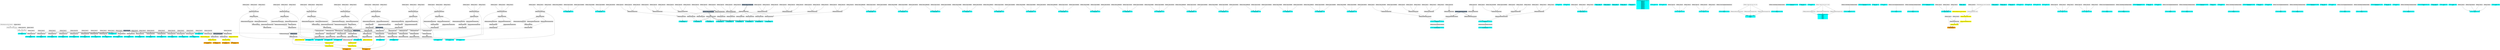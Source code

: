 digraph G {
node0 [shape="box" color="cyan" style="filled" label="VFXExpressionMax Float
Rate_a"]
node1 [shape="box" label="VFXExpressionBranch Float"]
node2 [shape="box" label="VFXExpressionCondition Boolean"]
node3 [shape="box" label="VFXBuiltInExpression Float (TotalTime)"]
node4 [shape="box" color="lightgray" style="filled" label="VFXValue`1 Float (1)"]
node5 [shape="box" color="lightgray" style="filled" label="VFXValue`1 Float (750)"]
node6 [shape="box" color="lightgray" style="filled" label="VFXValue`1 Float (0)"]
node7 [shape="box" color="lightslategray" style="filled" label="VFXValue`1 Float (0)"]
node8 [shape="box" color="cyan" style="filled" label="VFXExpressionCombine Float2
Count_a"]
node9 [shape="box" color="lightgray" style="filled" label="VFXExpressionMax Float"]
node10 [shape="box" color="lightgray" style="filled" label="VFXValue`1 Float (1)"]
node11 [shape="box" color="cyan" style="filled" label="VFXExpressionCombine Float2
Delay_a"]
node12 [shape="box" color="lightgray" style="filled" label="VFXExpressionMax Float"]
node13 [shape="box" color="lightgray" style="filled" label="VFXValue`1 Float (0)"]
node14 [shape="box" color="cyan" style="filled" label="VFXExpressionCombine Float2
Count_a"]
node15 [shape="box" color="lightgray" style="filled" label="VFXExpressionMax Float"]
node16 [shape="box" color="lightgray" style="filled" label="VFXValue`1 Float (1)"]
node17 [shape="box" color="cyan" style="filled" label="VFXExpressionCombine Float2
Delay_a"]
node18 [shape="box" color="lightgray" style="filled" label="VFXExpressionMax Float"]
node19 [shape="box" color="lightgray" style="filled" label="VFXValue`1 Float (1)"]
node20 [shape="box" color="cyan" style="filled" label="VFXExpressionCombine Float2
Count_a"]
node21 [shape="box" color="lightgray" style="filled" label="VFXExpressionMax Float"]
node22 [shape="box" color="lightgray" style="filled" label="VFXValue`1 Float (750)"]
node23 [shape="box" color="cyan" style="filled" label="VFXExpressionCombine Float2
Delay_a"]
node24 [shape="box" color="lightgray" style="filled" label="VFXExpressionMax Float"]
node25 [shape="box" color="lightgray" style="filled" label="VFXValue`1 Float (1)"]
node26 [shape="box" color="cyan" style="filled" label="VFXExpressionCombine Float2
Count_a"]
node27 [shape="box" color="lightgray" style="filled" label="VFXExpressionMax Float"]
node28 [shape="box" color="lightgray" style="filled" label="VFXValue`1 Float (1)"]
node29 [shape="box" color="cyan" style="filled" label="VFXExpressionCombine Float2
Delay_a"]
node30 [shape="box" color="lightgray" style="filled" label="VFXExpressionMax Float"]
node31 [shape="box" color="lightgray" style="filled" label="VFXValue`1 Float (1)"]
node32 [shape="box" color="cyan" style="filled" label="VFXExpressionMax Float
Rate_a"]
node33 [shape="box" color="lightgray" style="filled" label="VFXValue`1 Float (1)"]
node34 [shape="box" color="cyan" style="filled" label="VFXExpressionCombine Float2
Count_a"]
node35 [shape="box" color="lightgray" style="filled" label="VFXExpressionMax Float"]
node36 [shape="box" color="lightgray" style="filled" label="VFXValue`1 Float (1)"]
node37 [shape="box" color="cyan" style="filled" label="VFXExpressionCombine Float2
Delay_a"]
node38 [shape="box" color="lightgray" style="filled" label="VFXExpressionMax Float"]
node39 [shape="box" color="lightgray" style="filled" label="VFXValue`1 Float (0)"]
node40 [shape="box" color="cyan" style="filled" label="VFXExpressionCombine Float2
Count_b"]
node41 [shape="box" color="lightgray" style="filled" label="VFXExpressionMax Float"]
node42 [shape="box" color="lightgray" style="filled" label="VFXValue`1 Float (1)"]
node43 [shape="box" color="cyan" style="filled" label="VFXExpressionCombine Float2
Delay_b"]
node44 [shape="box" color="lightgray" style="filled" label="VFXExpressionMax Float"]
node45 [shape="box" color="lightgray" style="filled" label="VFXValue`1 Float (0.3)"]
node46 [shape="box" color="cyan" style="filled" label="VFXExpressionCombine Float2
Count_c"]
node47 [shape="box" color="lightgray" style="filled" label="VFXExpressionMax Float"]
node48 [shape="box" color="lightgray" style="filled" label="VFXValue`1 Float (1)"]
node49 [shape="box" color="cyan" style="filled" label="VFXExpressionCombine Float2
Delay_c"]
node50 [shape="box" color="lightgray" style="filled" label="VFXExpressionMax Float"]
node51 [shape="box" color="lightgray" style="filled" label="VFXValue`1 Float (0.6)"]
node52 [shape="box" color="cyan" style="filled" label="VFXExpressionCombine Float2
Count_a"]
node53 [shape="box" color="lightgray" style="filled" label="VFXExpressionMax Float"]
node54 [shape="box" color="lightgray" style="filled" label="VFXValue`1 Float (1)"]
node55 [shape="box" color="cyan" style="filled" label="VFXExpressionCombine Float2
Delay_a"]
node56 [shape="box" color="lightgray" style="filled" label="VFXExpressionMax Float"]
node57 [shape="box" color="lightgray" style="filled" label="VFXValue`1 Float (0)"]
node58 [shape="box" color="cyan" style="filled" label="VFXExpressionMax Float
Rate_a"]
node59 [shape="box" color="lightgray" style="filled" label="VFXValue`1 Float (1)"]
node60 [shape="box" color="cyan" style="filled" label="VFXExpressionCombine Float3
bounds_center"]
node61 [shape="box" color="lightgray" style="filled" label="VFXValue`1 Float (-0.00866127)"]
node62 [shape="box" color="lightgray" style="filled" label="VFXValue`1 Float (0.120615)"]
node63 [shape="box" color="lightgray" style="filled" label="VFXValue`1 Float (-0.01848602)"]
node64 [shape="box" color="cyan" style="filled" label="VFXExpressionCombine Float3
bounds_size"]
node65 [shape="box" color="lightgray" style="filled" label="VFXValue`1 Float (3.004998)"]
node66 [shape="box" color="lightgray" style="filled" label="VFXValue`1 Float (3.960069)"]
node67 [shape="box" color="lightgray" style="filled" label="VFXValue`1 Float (3.060745)"]
node68 [shape="box" color="cyan" style="filled" label="VFXExpressionMin Float3
boundsPadding"]
node69 [shape="box" color="lightgray" style="filled" label="VFXExpressionMax Float3"]
node70 [shape="box" color="lightgray" style="filled" label="VFXExpressionCombine Float3"]
node71 [shape="box" color="lightgray" style="filled" label="VFXValue`1 Float (0.5)"]
node72 [shape="box" color="lightgray" style="filled" label="VFXValue`1 Float (0.5)"]
node73 [shape="box" color="lightgray" style="filled" label="VFXValue`1 Float (0.5)"]
node74 [shape="box" color="lightgray" style="filled" label="VFXExpressionCombine Float3"]
node75 [shape="box" color="lightslategray" style="filled" label="VFXValue`1 Float (-1.701412E+38)"]
node76 [shape="box" color="lightgray" style="filled" label="VFXExpressionCombine Float3"]
node77 [shape="box" color="lightslategray" style="filled" label="VFXValue`1 Float (1.701412E+38)"]
node78 [shape="box" color="cyan" style="filled" label="VFXExpressionCombine Float3
bounds_center"]
node79 [shape="box" color="lightgray" style="filled" label="VFXValue`1 Float (-0.008661509)"]
node80 [shape="box" color="lightgray" style="filled" label="VFXValue`1 Float (1.401422)"]
node81 [shape="box" color="lightgray" style="filled" label="VFXValue`1 Float (-0.01848245)"]
node82 [shape="box" color="cyan" style="filled" label="VFXExpressionCombine Float3
bounds_size"]
node83 [shape="box" color="lightgray" style="filled" label="VFXValue`1 Float (3.004998)"]
node84 [shape="box" color="lightgray" style="filled" label="VFXValue`1 Float (3.960069)"]
node85 [shape="box" color="lightgray" style="filled" label="VFXValue`1 Float (3.060745)"]
node86 [shape="box" color="cyan" style="filled" label="VFXExpressionMin Float3
boundsPadding"]
node87 [shape="box" color="lightgray" style="filled" label="VFXExpressionMax Float3"]
node88 [shape="box" color="lightgray" style="filled" label="VFXExpressionCombine Float3"]
node89 [shape="box" color="lightgray" style="filled" label="VFXValue`1 Float (0.5)"]
node90 [shape="box" color="lightgray" style="filled" label="VFXValue`1 Float (0.5)"]
node91 [shape="box" color="lightgray" style="filled" label="VFXValue`1 Float (0.5)"]
node92 [shape="box" color="cyan" style="filled" label="VFXExpressionCombine Float3
bounds_center"]
node93 [shape="box" color="lightgray" style="filled" label="VFXValue`1 Float (-0.008661509)"]
node94 [shape="box" color="lightgray" style="filled" label="VFXValue`1 Float (1.401422)"]
node95 [shape="box" color="lightgray" style="filled" label="VFXValue`1 Float (-0.01848245)"]
node96 [shape="box" color="cyan" style="filled" label="VFXExpressionCombine Float3
bounds_size"]
node97 [shape="box" color="lightgray" style="filled" label="VFXValue`1 Float (3.004998)"]
node98 [shape="box" color="lightgray" style="filled" label="VFXValue`1 Float (3.960069)"]
node99 [shape="box" color="lightgray" style="filled" label="VFXValue`1 Float (3.060745)"]
node100 [shape="box" color="cyan" style="filled" label="VFXExpressionMin Float3
boundsPadding"]
node101 [shape="box" color="lightgray" style="filled" label="VFXExpressionMax Float3"]
node102 [shape="box" color="lightgray" style="filled" label="VFXExpressionCombine Float3"]
node103 [shape="box" color="lightgray" style="filled" label="VFXValue`1 Float (0.5)"]
node104 [shape="box" color="lightgray" style="filled" label="VFXValue`1 Float (0.5)"]
node105 [shape="box" color="lightgray" style="filled" label="VFXValue`1 Float (0.5)"]
node106 [shape="box" color="cyan" style="filled" label="VFXExpressionCombine Float3
bounds_center"]
node107 [shape="box" color="lightgray" style="filled" label="VFXValue`1 Float (-0.00866127)"]
node108 [shape="box" color="lightgray" style="filled" label="VFXValue`1 Float (0.120615)"]
node109 [shape="box" color="lightgray" style="filled" label="VFXValue`1 Float (-0.01848602)"]
node110 [shape="box" color="cyan" style="filled" label="VFXExpressionCombine Float3
bounds_size"]
node111 [shape="box" color="lightgray" style="filled" label="VFXValue`1 Float (3.004998)"]
node112 [shape="box" color="lightgray" style="filled" label="VFXValue`1 Float (3.960069)"]
node113 [shape="box" color="lightgray" style="filled" label="VFXValue`1 Float (3.060745)"]
node114 [shape="box" color="cyan" style="filled" label="VFXExpressionMin Float3
boundsPadding"]
node115 [shape="box" color="lightgray" style="filled" label="VFXExpressionMax Float3"]
node116 [shape="box" color="lightgray" style="filled" label="VFXExpressionCombine Float3"]
node117 [shape="box" color="lightgray" style="filled" label="VFXValue`1 Float (0.5)"]
node118 [shape="box" color="lightgray" style="filled" label="VFXValue`1 Float (0.5)"]
node119 [shape="box" color="lightgray" style="filled" label="VFXValue`1 Float (0.5)"]
node120 [shape="box" color="cyan" style="filled" label="VFXExpressionCombine Float3
bounds_center"]
node121 [shape="box" color="lightgray" style="filled" label="VFXValue`1 Float (-0.008661509)"]
node122 [shape="box" color="lightgray" style="filled" label="VFXValue`1 Float (1.401422)"]
node123 [shape="box" color="lightgray" style="filled" label="VFXValue`1 Float (-0.01848245)"]
node124 [shape="box" color="cyan" style="filled" label="VFXExpressionCombine Float3
bounds_size"]
node125 [shape="box" color="lightgray" style="filled" label="VFXValue`1 Float (3.004998)"]
node126 [shape="box" color="lightgray" style="filled" label="VFXValue`1 Float (3.960069)"]
node127 [shape="box" color="lightgray" style="filled" label="VFXValue`1 Float (3.060745)"]
node128 [shape="box" color="cyan" style="filled" label="VFXExpressionMin Float3
boundsPadding"]
node129 [shape="box" color="lightgray" style="filled" label="VFXExpressionMax Float3"]
node130 [shape="box" color="lightgray" style="filled" label="VFXExpressionCombine Float3"]
node131 [shape="box" color="lightgray" style="filled" label="VFXValue`1 Float (0.5)"]
node132 [shape="box" color="lightgray" style="filled" label="VFXValue`1 Float (0.5)"]
node133 [shape="box" color="lightgray" style="filled" label="VFXValue`1 Float (0.5)"]
node134 [shape="box" color="cyan" style="filled" label="VFXExpressionCombine Float3
bounds_center"]
node135 [shape="box" color="lightgray" style="filled" label="VFXValue`1 Float (-0.008661509)"]
node136 [shape="box" color="lightgray" style="filled" label="VFXValue`1 Float (1.401422)"]
node137 [shape="box" color="lightgray" style="filled" label="VFXValue`1 Float (-0.01848245)"]
node138 [shape="box" color="cyan" style="filled" label="VFXExpressionCombine Float3
bounds_size"]
node139 [shape="box" color="lightgray" style="filled" label="VFXValue`1 Float (3.004998)"]
node140 [shape="box" color="lightgray" style="filled" label="VFXValue`1 Float (3.960069)"]
node141 [shape="box" color="lightgray" style="filled" label="VFXValue`1 Float (3.060745)"]
node142 [shape="box" color="cyan" style="filled" label="VFXExpressionMin Float3
boundsPadding"]
node143 [shape="box" color="lightgray" style="filled" label="VFXExpressionMax Float3"]
node144 [shape="box" color="lightgray" style="filled" label="VFXExpressionCombine Float3"]
node145 [shape="box" color="lightgray" style="filled" label="VFXValue`1 Float (0.5)"]
node146 [shape="box" color="lightgray" style="filled" label="VFXValue`1 Float (0.5)"]
node147 [shape="box" color="lightgray" style="filled" label="VFXValue`1 Float (0.5)"]
node148 [shape="box" color="cyan" style="filled" label="VFXExpressionCombine Float3
bounds_center"]
node149 [shape="box" color="lightgray" style="filled" label="VFXValue`1 Float (-0.008661509)"]
node150 [shape="box" color="lightgray" style="filled" label="VFXValue`1 Float (1.401422)"]
node151 [shape="box" color="lightgray" style="filled" label="VFXValue`1 Float (-0.01848245)"]
node152 [shape="box" color="cyan" style="filled" label="VFXExpressionCombine Float3
bounds_size"]
node153 [shape="box" color="lightgray" style="filled" label="VFXValue`1 Float (3.004998)"]
node154 [shape="box" color="lightgray" style="filled" label="VFXValue`1 Float (3.960069)"]
node155 [shape="box" color="lightgray" style="filled" label="VFXValue`1 Float (3.060745)"]
node156 [shape="box" color="cyan" style="filled" label="VFXExpressionMin Float3
boundsPadding"]
node157 [shape="box" color="lightgray" style="filled" label="VFXExpressionMax Float3"]
node158 [shape="box" color="lightgray" style="filled" label="VFXExpressionCombine Float3"]
node159 [shape="box" color="lightgray" style="filled" label="VFXValue`1 Float (0.5)"]
node160 [shape="box" color="lightgray" style="filled" label="VFXValue`1 Float (0.5)"]
node161 [shape="box" color="lightgray" style="filled" label="VFXValue`1 Float (0.5)"]
node162 [shape="box" color="cyan" style="filled" label="VFXExpressionCombine Float3
bounds_center"]
node163 [shape="box" color="lightgray" style="filled" label="VFXValue`1 Float (-0.008661509)"]
node164 [shape="box" color="lightgray" style="filled" label="VFXValue`1 Float (1.401422)"]
node165 [shape="box" color="lightgray" style="filled" label="VFXValue`1 Float (-0.01848245)"]
node166 [shape="box" color="cyan" style="filled" label="VFXExpressionCombine Float3
bounds_size"]
node167 [shape="box" color="lightgray" style="filled" label="VFXValue`1 Float (3.004998)"]
node168 [shape="box" color="lightgray" style="filled" label="VFXValue`1 Float (3.960069)"]
node169 [shape="box" color="lightgray" style="filled" label="VFXValue`1 Float (3.060745)"]
node170 [shape="box" color="cyan" style="filled" label="VFXExpressionMin Float3
boundsPadding"]
node171 [shape="box" color="lightgray" style="filled" label="VFXExpressionMax Float3"]
node172 [shape="box" color="lightgray" style="filled" label="VFXExpressionCombine Float3"]
node173 [shape="box" color="lightgray" style="filled" label="VFXValue`1 Float (0.5)"]
node174 [shape="box" color="lightgray" style="filled" label="VFXValue`1 Float (0.5)"]
node175 [shape="box" color="lightgray" style="filled" label="VFXValue`1 Float (0.5)"]
node176 [shape="box" color="cyan" style="filled" label="VFXExpressionCombine Float3
bounds_center"]
node177 [shape="box" color="lightgray" style="filled" label="VFXValue`1 Float (-0.00866127)"]
node178 [shape="box" color="lightgray" style="filled" label="VFXValue`1 Float (0.2304897)"]
node179 [shape="box" color="lightgray" style="filled" label="VFXValue`1 Float (-0.01848602)"]
node180 [shape="box" color="cyan" style="filled" label="VFXExpressionCombine Float3
bounds_size"]
node181 [shape="box" color="lightgray" style="filled" label="VFXValue`1 Float (3.004998)"]
node182 [shape="box" color="lightgray" style="filled" label="VFXValue`1 Float (3.960069)"]
node183 [shape="box" color="lightgray" style="filled" label="VFXValue`1 Float (3.060745)"]
node184 [shape="box" color="cyan" style="filled" label="VFXExpressionMin Float3
boundsPadding"]
node185 [shape="box" color="lightgray" style="filled" label="VFXExpressionMax Float3"]
node186 [shape="box" color="lightgray" style="filled" label="VFXExpressionCombine Float3"]
node187 [shape="box" color="lightgray" style="filled" label="VFXValue`1 Float (0.5)"]
node188 [shape="box" color="lightgray" style="filled" label="VFXValue`1 Float (0.5)"]
node189 [shape="box" color="lightgray" style="filled" label="VFXValue`1 Float (0.5)"]
node190 [shape="box" color="orange" style="filled" label="VFXExpressionPow Float
rNorm_a"]
node191 [shape="box" color="yellow" style="filled" label="VFXExpressionAdd Float"]
node192 [shape="box" color="lightgray" style="filled" label="VFXExpressionPow Float"]
node193 [shape="box" color="lightgray" style="filled" label="VFXExpressionSubtract Float"]
node194 [shape="box" color="lightslategray" style="filled" label="VFXValue`1 Float (1)"]
node195 [shape="box" color="lightslategray" style="filled" label="VFXValue`1 Float (2)"]
node196 [shape="box" color="yellow" style="filled" label="VFXExpressionMul Float"]
node197 [shape="box" color="lightgray" style="filled" label="VFXExpressionSubtract Float"]
node198 [shape="box" color="yellow" style="filled" label="VFXExpressionRandom Float"]
node199 [shape="box" color="lightslategray" style="filled" label="VFXValue`1 Float (0.5)"]
node200 [shape="box" color="orange" style="filled" label="VFXExpressionSin Float
sinTheta_a"]
node201 [shape="box" color="yellow" style="filled" label="VFXExpressionMul Float"]
node202 [shape="box" color="lightgray" style="filled" label="VFXExpressionMin Float"]
node203 [shape="box" color="lightgray" style="filled" label="VFXExpressionMax Float"]
node204 [shape="box" color="lightgray" style="filled" label="VFXValue`1 Float (6.28)"]
node205 [shape="box" color="lightslategray" style="filled" label="VFXValue`1 Float (6.283185)"]
node206 [shape="box" color="yellow" style="filled" label="VFXExpressionRandom Float"]
node207 [shape="box" color="orange" style="filled" label="VFXExpressionCos Float
cosTheta_a"]
node208 [shape="box" color="cyan" style="filled" label="VFXExpressionTransformMatrix Matrix4x4
transform_a"]
node209 [shape="box" color="lightgray" style="filled" label="VFXExpressionTRSToMatrix Matrix4x4"]
node210 [shape="box" color="lightgray" style="filled" label="VFXExpressionCombine Float3"]
node211 [shape="box" color="lightgray" style="filled" label="VFXValue`1 Float (-0.02073669)"]
node212 [shape="box" color="lightgray" style="filled" label="VFXValue`1 Float (-0.02068901)"]
node213 [shape="box" color="lightgray" style="filled" label="VFXValue`1 Float (0)"]
node214 [shape="box" color="lightgray" style="filled" label="VFXExpressionCombine Float3"]
node215 [shape="box" color="lightgray" style="filled" label="VFXValue`1 Float (0)"]
node216 [shape="box" color="lightgray" style="filled" label="VFXValue`1 Float (0)"]
node217 [shape="box" color="lightgray" style="filled" label="VFXValue`1 Float (0)"]
node218 [shape="box" color="lightgray" style="filled" label="VFXExpressionCombine Float3"]
node219 [shape="box" color="lightgray" style="filled" label="VFXValue`1 Float (1)"]
node220 [shape="box" color="lightgray" style="filled" label="VFXValue`1 Float (1)"]
node221 [shape="box" color="lightgray" style="filled" label="VFXValue`1 Float (1)"]
node222 [shape="box" color="lightgray" style="filled" label="VFXExpressionTRSToMatrix Matrix4x4"]
node223 [shape="box" color="lightslategray" style="filled" label="VFXValue`1 Float3 ((0.00, 0.00, 0.00))"]
node224 [shape="box" color="lightgray" style="filled" label="VFXExpressionCombine Float3"]
node225 [shape="box" color="lightgray" style="filled" label="VFXValue`1 Float (2.35)"]
node226 [shape="box" color="cyan" style="filled" label="VFXExpressionTransposeMatrix Matrix4x4
inverseTranspose_a"]
node227 [shape="box" color="lightgray" style="filled" label="VFXExpressionInverseTRSMatrix Matrix4x4"]
node228 [shape="box" color="cyan" style="filled" label="VFXValue`1 Float (1)
A_b"]
node229 [shape="box" color="cyan" style="filled" label="VFXValue`1 Float (3)
B_b"]
node230 [shape="box" color="cyan" style="filled" label="VFXExpressionCombine Float3
Sphere_center_a"]
node231 [shape="box" color="lightgray" style="filled" label="VFXValue`1 Float (0)"]
node232 [shape="box" color="lightgray" style="filled" label="VFXValue`1 Float (0)"]
node233 [shape="box" color="lightgray" style="filled" label="VFXValue`1 Float (2)"]
node234 [shape="box" color="cyan" style="filled" label="VFXValue`1 Float (0.05)
Sphere_radius_a"]
node235 [shape="box" color="cyan" style="filled" label="VFXValue`1 Float (2.5)
attractionSpeed_a"]
node236 [shape="box" color="cyan" style="filled" label="VFXValue`1 Float (20)
attractionForce_a"]
node237 [shape="box" color="cyan" style="filled" label="VFXValue`1 Float (0.1)
stickDistance_a"]
node238 [shape="box" color="cyan" style="filled" label="VFXValue`1 Float (50)
stickForce_a"]
node239 [shape="box" color="cyan" style="filled" label="VFXBuiltInExpression Float (DeltaTime)
deltaTime_a
deltaTime_b
deltaTime_c
deltaTime_a
deltaTime_a
deltaTime_a
deltaTime_b
deltaTime_c
deltaTime_a
deltaTime_a
deltaTime_a
deltaTime_a
deltaTime_a"]
node240 [shape="box" color="cyan" style="filled" label="VFXValue`1 Float (0.01)
A_c"]
node241 [shape="box" color="cyan" style="filled" label="VFXValue`1 Float (0.03)
B_c"]
node242 [shape="box" color="cyan" style="filled" label="VFXExpressionCombine Float3
A_d"]
node243 [shape="box" color="lightgray" style="filled" label="VFXValue`1 Float (0.5)"]
node244 [shape="box" color="lightgray" style="filled" label="VFXValue`1 Float (5)"]
node245 [shape="box" color="lightgray" style="filled" label="VFXValue`1 Float (1)"]
node246 [shape="box" color="cyan" style="filled" label="VFXExpressionCombine Float3
B_d"]
node247 [shape="box" color="lightgray" style="filled" label="VFXValue`1 Float (1.5)"]
node248 [shape="box" color="lightgray" style="filled" label="VFXValue`1 Float (20)"]
node249 [shape="box" color="lightgray" style="filled" label="VFXValue`1 Float (1)"]
node250 [shape="box" color="cyan" style="filled" label="VFXExpressionBakeCurve Float4
Size_e"]
node251 [shape="box" color="lightgray" style="filled" label="VFXValue`1 Curve (UnityEngine.AnimationCurve)"]
node252 [shape="box" color="cyan" style="filled" label="VFXExpressionCombine Float3
Color_f
Color_f"]
node253 [shape="box" label="VFXExpressionExtractComponent Float"]
node254 [shape="box" label="VFXValue`1 Float4 ((0.00, 0.36, 1.00, 1.00))"]
node255 [shape="box" label="VFXExpressionExtractComponent Float"]
node256 [shape="box" label="VFXExpressionExtractComponent Float"]
node257 [shape="box" color="cyan" style="filled" label="VFXExpressionBakeGradient Float2
Color_g"]
node258 [shape="box" color="lightgray" style="filled" label="VFXValue`1 ColorGradient (UnityEngine.Gradient)"]
node259 [shape="box" color="cyan" style="filled" label="VFXTexture2DValue Texture2D (1002)
mainTexture"]
node260 [shape="box" color="cyan" style="filled" label="VFXValue`1 Float (0.9)
Lifetime_a"]
node261 [shape="box" color="cyan" style="filled" label="VFXExpressionMul Float3
AxisZ_a"]
node262 [shape="box" color="lightgray" style="filled" label="VFXExpressionCombine Float3"]
node263 [shape="box" color="lightgray" style="filled" label="VFXValue`1 Float (0)"]
node264 [shape="box" color="lightgray" style="filled" label="VFXValue`1 Float (0)"]
node265 [shape="box" color="lightgray" style="filled" label="VFXValue`1 Float (1)"]
node266 [shape="box" color="lightgray" style="filled" label="VFXExpressionCombine Float3"]
node267 [shape="box" color="lightgray" style="filled" label="VFXExpressionDivide Float"]
node268 [shape="box" color="lightgray" style="filled" label="VFXExpressionPow Float"]
node269 [shape="box" color="lightgray" style="filled" label="VFXExpressionAdd Float"]
node270 [shape="box" color="lightgray" style="filled" label="VFXExpressionAdd Float"]
node271 [shape="box" color="lightgray" style="filled" label="VFXExpressionExtractComponent Float"]
node272 [shape="box" color="lightgray" style="filled" label="VFXExpressionMul Float3"]
node273 [shape="box" color="lightgray" style="filled" label="VFXExpressionExtractComponent Float"]
node274 [shape="box" color="lightgray" style="filled" label="VFXExpressionExtractComponent Float"]
node275 [shape="box" color="cyan" style="filled" label="VFXExpressionMul Float3
AxisY_a"]
node276 [shape="box" color="lightgray" style="filled" label="VFXExpressionCombine Float3"]
node277 [shape="box" color="lightgray" style="filled" label="VFXValue`1 Float (0)"]
node278 [shape="box" color="lightgray" style="filled" label="VFXValue`1 Float (1)"]
node279 [shape="box" color="lightgray" style="filled" label="VFXValue`1 Float (0)"]
node280 [shape="box" color="lightgray" style="filled" label="VFXExpressionCombine Float3"]
node281 [shape="box" color="lightgray" style="filled" label="VFXExpressionDivide Float"]
node282 [shape="box" color="lightgray" style="filled" label="VFXExpressionPow Float"]
node283 [shape="box" color="lightgray" style="filled" label="VFXExpressionAdd Float"]
node284 [shape="box" color="lightgray" style="filled" label="VFXExpressionAdd Float"]
node285 [shape="box" color="lightgray" style="filled" label="VFXExpressionExtractComponent Float"]
node286 [shape="box" color="lightgray" style="filled" label="VFXExpressionMul Float3"]
node287 [shape="box" color="lightgray" style="filled" label="VFXExpressionExtractComponent Float"]
node288 [shape="box" color="lightgray" style="filled" label="VFXExpressionExtractComponent Float"]
node289 [shape="box" color="cyan" style="filled" label="VFXValue`1 Float (5.4)
Size_b"]
node290 [shape="box" color="cyan" style="filled" label="VFXExpressionCombine Float3
Color_c
Color_d
Color_c
Color_c
Color_d
Color_d
Color_c"]
node291 [shape="box" label="VFXExpressionExtractComponent Float"]
node292 [shape="box" label="VFXValue`1 Float4 ((0.00, 0.58, 0.72, 0.00))"]
node293 [shape="box" label="VFXExpressionExtractComponent Float"]
node294 [shape="box" label="VFXExpressionExtractComponent Float"]
node295 [shape="box" color="cyan" style="filled" label="VFXExpressionBakeGradient Float2
Color_d"]
node296 [shape="box" color="lightgray" style="filled" label="VFXValue`1 ColorGradient (UnityEngine.Gradient)"]
node297 [shape="box" color="cyan" style="filled" label="VFXTexture2DValue Texture2D (40248)
mainTexture"]
node298 [shape="box" color="cyan" style="filled" label="VFXValue`1 Float (0.3)
Lifetime_a"]
node299 [shape="box" color="cyan" style="filled" label="VFXValue`1 Float (15)
Size_b"]
node300 [shape="box" color="cyan" style="filled" label="VFXExpressionBakeCurve Float4
Size_c"]
node301 [shape="box" color="lightgray" style="filled" label="VFXValue`1 Curve (UnityEngine.AnimationCurve)"]
node302 [shape="box" color="cyan" style="filled" label="VFXExpressionBakeGradient Float2
Color_e"]
node303 [shape="box" color="lightgray" style="filled" label="VFXValue`1 ColorGradient (UnityEngine.Gradient)"]
node304 [shape="box" color="cyan" style="filled" label="VFXTexture2DValue Texture2D (1002)
mainTexture"]
node305 [shape="box" color="cyan" style="filled" label="VFXExpressionCombine Float3
Sphere_center_a"]
node306 [shape="box" color="lightgray" style="filled" label="VFXValue`1 Float (0)"]
node307 [shape="box" color="lightgray" style="filled" label="VFXValue`1 Float (0)"]
node308 [shape="box" color="lightgray" style="filled" label="VFXValue`1 Float (2)"]
node309 [shape="box" color="cyan" style="filled" label="VFXValue`1 Float (7)
Sphere_radius_a"]
node310 [shape="box" color="orange" style="filled" label="VFXExpressionAdd Float
attractionSpeed_a"]
node311 [shape="box" color="lightgray" style="filled" label="VFXValue`1 Float (1)"]
node312 [shape="box" color="yellow" style="filled" label="VFXExpressionMul Float"]
node313 [shape="box" color="yellow" style="filled" label="VFXExpressionFixedRandom Float"]
node314 [shape="box" color="yellow" style="filled" label="VFXExpressionBitwiseXor Uint32"]
node315 [shape="box" color="yellow" style="filled" label="VFXAttributeExpression Uint32 (particleId)"]
node316 [shape="box" label="VFXExpressionBitwiseXor Uint32"]
node317 [shape="box" color="lightgray" style="filled" label="VFXValue`1 Uint32 (0)"]
node318 [shape="box" label="VFXBuiltInExpression Uint32 (SystemSeed)"]
node319 [shape="box" color="lightgray" style="filled" label="VFXExpressionSubtract Float"]
node320 [shape="box" color="lightgray" style="filled" label="VFXValue`1 Float (5)"]
node321 [shape="box" color="cyan" style="filled" label="VFXValue`1 Float (20)
attractionForce_a"]
node322 [shape="box" color="cyan" style="filled" label="VFXValue`1 Float (0.1)
stickDistance_a"]
node323 [shape="box" color="cyan" style="filled" label="VFXValue`1 Float (50)
stickForce_a"]
node324 [shape="box" color="orange" style="filled" label="VFXExpressionPow Float
rNorm_a"]
node325 [shape="box" color="yellow" style="filled" label="VFXExpressionAdd Float"]
node326 [shape="box" color="yellow" style="filled" label="VFXExpressionMul Float"]
node327 [shape="box" color="yellow" style="filled" label="VFXExpressionRandom Float"]
node328 [shape="box" color="orange" style="filled" label="VFXExpressionSin Float
sinTheta_a"]
node329 [shape="box" color="yellow" style="filled" label="VFXExpressionMul Float"]
node330 [shape="box" color="lightgray" style="filled" label="VFXExpressionMin Float"]
node331 [shape="box" color="lightgray" style="filled" label="VFXExpressionMax Float"]
node332 [shape="box" color="lightgray" style="filled" label="VFXValue`1 Float (6.28)"]
node333 [shape="box" color="yellow" style="filled" label="VFXExpressionRandom Float"]
node334 [shape="box" color="orange" style="filled" label="VFXExpressionCos Float
cosTheta_a"]
node335 [shape="box" color="cyan" style="filled" label="VFXExpressionTransformMatrix Matrix4x4
transform_a"]
node336 [shape="box" color="lightgray" style="filled" label="VFXExpressionTRSToMatrix Matrix4x4"]
node337 [shape="box" color="lightgray" style="filled" label="VFXExpressionCombine Float3"]
node338 [shape="box" color="lightgray" style="filled" label="VFXValue`1 Float (-0.02073669)"]
node339 [shape="box" color="lightgray" style="filled" label="VFXValue`1 Float (-0.02068901)"]
node340 [shape="box" color="lightgray" style="filled" label="VFXValue`1 Float (0)"]
node341 [shape="box" color="lightgray" style="filled" label="VFXExpressionCombine Float3"]
node342 [shape="box" color="lightgray" style="filled" label="VFXValue`1 Float (0)"]
node343 [shape="box" color="lightgray" style="filled" label="VFXValue`1 Float (0)"]
node344 [shape="box" color="lightgray" style="filled" label="VFXValue`1 Float (0)"]
node345 [shape="box" color="lightgray" style="filled" label="VFXExpressionCombine Float3"]
node346 [shape="box" color="lightgray" style="filled" label="VFXValue`1 Float (1)"]
node347 [shape="box" color="lightgray" style="filled" label="VFXValue`1 Float (1)"]
node348 [shape="box" color="lightgray" style="filled" label="VFXValue`1 Float (1)"]
node349 [shape="box" color="lightgray" style="filled" label="VFXExpressionTRSToMatrix Matrix4x4"]
node350 [shape="box" color="lightgray" style="filled" label="VFXExpressionCombine Float3"]
node351 [shape="box" color="lightgray" style="filled" label="VFXValue`1 Float (2.35)"]
node352 [shape="box" color="cyan" style="filled" label="VFXExpressionTransposeMatrix Matrix4x4
inverseTranspose_a"]
node353 [shape="box" color="lightgray" style="filled" label="VFXExpressionInverseTRSMatrix Matrix4x4"]
node354 [shape="box" color="cyan" style="filled" label="VFXValue`1 Float (0.6)
A_b"]
node355 [shape="box" color="cyan" style="filled" label="VFXValue`1 Float (1.6)
B_b"]
node356 [shape="box" color="cyan" style="filled" label="VFXValue`1 Float (0.02)
A_c"]
node357 [shape="box" color="cyan" style="filled" label="VFXValue`1 Float (0.04)
B_c"]
node358 [shape="box" color="cyan" style="filled" label="VFXExpressionCombine Float3
A_d"]
node359 [shape="box" color="lightgray" style="filled" label="VFXValue`1 Float (0.5)"]
node360 [shape="box" color="lightgray" style="filled" label="VFXValue`1 Float (5)"]
node361 [shape="box" color="lightgray" style="filled" label="VFXValue`1 Float (1)"]
node362 [shape="box" color="cyan" style="filled" label="VFXExpressionCombine Float3
B_d"]
node363 [shape="box" color="lightgray" style="filled" label="VFXValue`1 Float (1.5)"]
node364 [shape="box" color="lightgray" style="filled" label="VFXValue`1 Float (20)"]
node365 [shape="box" color="lightgray" style="filled" label="VFXValue`1 Float (1)"]
node366 [shape="box" color="cyan" style="filled" label="VFXExpressionBakeCurve Float4
Size_e"]
node367 [shape="box" color="lightgray" style="filled" label="VFXValue`1 Curve (UnityEngine.AnimationCurve)"]
node368 [shape="box" color="cyan" style="filled" label="VFXExpressionBakeGradient Float2
Color_g"]
node369 [shape="box" color="lightgray" style="filled" label="VFXValue`1 ColorGradient (UnityEngine.Gradient)"]
node370 [shape="box" color="cyan" style="filled" label="VFXTexture2DValue Texture2D (1002)
mainTexture"]
node371 [shape="box" color="cyan" style="filled" label="VFXValue`1 Float (0.6)
Lifetime_a"]
node372 [shape="box" color="cyan" style="filled" label="VFXExpressionMul Float3
AxisZ_a"]
node373 [shape="box" color="lightgray" style="filled" label="VFXExpressionCombine Float3"]
node374 [shape="box" color="lightgray" style="filled" label="VFXValue`1 Float (0)"]
node375 [shape="box" color="lightgray" style="filled" label="VFXValue`1 Float (0)"]
node376 [shape="box" color="lightgray" style="filled" label="VFXValue`1 Float (1)"]
node377 [shape="box" color="lightgray" style="filled" label="VFXExpressionCombine Float3"]
node378 [shape="box" color="lightgray" style="filled" label="VFXExpressionDivide Float"]
node379 [shape="box" color="lightgray" style="filled" label="VFXExpressionPow Float"]
node380 [shape="box" color="lightgray" style="filled" label="VFXExpressionAdd Float"]
node381 [shape="box" color="lightgray" style="filled" label="VFXExpressionAdd Float"]
node382 [shape="box" color="lightgray" style="filled" label="VFXExpressionExtractComponent Float"]
node383 [shape="box" color="lightgray" style="filled" label="VFXExpressionMul Float3"]
node384 [shape="box" color="lightgray" style="filled" label="VFXExpressionExtractComponent Float"]
node385 [shape="box" color="lightgray" style="filled" label="VFXExpressionExtractComponent Float"]
node386 [shape="box" color="cyan" style="filled" label="VFXExpressionMul Float3
AxisY_a"]
node387 [shape="box" color="lightgray" style="filled" label="VFXExpressionCombine Float3"]
node388 [shape="box" color="lightgray" style="filled" label="VFXValue`1 Float (0)"]
node389 [shape="box" color="lightgray" style="filled" label="VFXValue`1 Float (1)"]
node390 [shape="box" color="lightgray" style="filled" label="VFXValue`1 Float (0)"]
node391 [shape="box" color="lightgray" style="filled" label="VFXExpressionCombine Float3"]
node392 [shape="box" color="lightgray" style="filled" label="VFXExpressionDivide Float"]
node393 [shape="box" color="lightgray" style="filled" label="VFXExpressionPow Float"]
node394 [shape="box" color="lightgray" style="filled" label="VFXExpressionAdd Float"]
node395 [shape="box" color="lightgray" style="filled" label="VFXExpressionAdd Float"]
node396 [shape="box" color="lightgray" style="filled" label="VFXExpressionExtractComponent Float"]
node397 [shape="box" color="lightgray" style="filled" label="VFXExpressionMul Float3"]
node398 [shape="box" color="lightgray" style="filled" label="VFXExpressionExtractComponent Float"]
node399 [shape="box" color="lightgray" style="filled" label="VFXExpressionExtractComponent Float"]
node400 [shape="box" color="cyan" style="filled" label="VFXValue`1 Float (15)
Size_b"]
node401 [shape="box" color="cyan" style="filled" label="VFXExpressionBakeCurve Float4
Size_d"]
node402 [shape="box" color="lightgray" style="filled" label="VFXValue`1 Curve (UnityEngine.AnimationCurve)"]
node403 [shape="box" color="cyan" style="filled" label="VFXExpressionBakeGradient Float2
Color_e"]
node404 [shape="box" color="lightgray" style="filled" label="VFXValue`1 ColorGradient (UnityEngine.Gradient)"]
node405 [shape="box" color="cyan" style="filled" label="VFXTexture2DValue Texture2D (40252)
mainTexture"]
node406 [shape="box" color="cyan" style="filled" label="VFXValue`1 Float (2)
Lifetime_a"]
node407 [shape="box" color="cyan" style="filled" label="VFXExpressionMul Float3
AxisZ_a"]
node408 [shape="box" color="lightgray" style="filled" label="VFXExpressionCombine Float3"]
node409 [shape="box" color="lightgray" style="filled" label="VFXValue`1 Float (0)"]
node410 [shape="box" color="lightgray" style="filled" label="VFXValue`1 Float (0)"]
node411 [shape="box" color="lightgray" style="filled" label="VFXValue`1 Float (1)"]
node412 [shape="box" color="lightgray" style="filled" label="VFXExpressionCombine Float3"]
node413 [shape="box" color="lightgray" style="filled" label="VFXExpressionDivide Float"]
node414 [shape="box" color="lightgray" style="filled" label="VFXExpressionPow Float"]
node415 [shape="box" color="lightgray" style="filled" label="VFXExpressionAdd Float"]
node416 [shape="box" color="lightgray" style="filled" label="VFXExpressionAdd Float"]
node417 [shape="box" color="lightgray" style="filled" label="VFXExpressionExtractComponent Float"]
node418 [shape="box" color="lightgray" style="filled" label="VFXExpressionMul Float3"]
node419 [shape="box" color="lightgray" style="filled" label="VFXExpressionExtractComponent Float"]
node420 [shape="box" color="lightgray" style="filled" label="VFXExpressionExtractComponent Float"]
node421 [shape="box" color="cyan" style="filled" label="VFXExpressionMul Float3
AxisY_a"]
node422 [shape="box" color="lightgray" style="filled" label="VFXExpressionCombine Float3"]
node423 [shape="box" color="lightgray" style="filled" label="VFXValue`1 Float (0)"]
node424 [shape="box" color="lightgray" style="filled" label="VFXValue`1 Float (1)"]
node425 [shape="box" color="lightgray" style="filled" label="VFXValue`1 Float (0)"]
node426 [shape="box" color="lightgray" style="filled" label="VFXExpressionCombine Float3"]
node427 [shape="box" color="lightgray" style="filled" label="VFXExpressionDivide Float"]
node428 [shape="box" color="lightgray" style="filled" label="VFXExpressionPow Float"]
node429 [shape="box" color="lightgray" style="filled" label="VFXExpressionAdd Float"]
node430 [shape="box" color="lightgray" style="filled" label="VFXExpressionAdd Float"]
node431 [shape="box" color="lightgray" style="filled" label="VFXExpressionExtractComponent Float"]
node432 [shape="box" color="lightgray" style="filled" label="VFXExpressionMul Float3"]
node433 [shape="box" color="lightgray" style="filled" label="VFXExpressionExtractComponent Float"]
node434 [shape="box" color="lightgray" style="filled" label="VFXExpressionExtractComponent Float"]
node435 [shape="box" color="cyan" style="filled" label="VFXValue`1 Float (5.4)
Size_b"]
node436 [shape="box" color="cyan" style="filled" label="VFXExpressionBakeGradient Float2
Color_d"]
node437 [shape="box" color="lightgray" style="filled" label="VFXValue`1 ColorGradient (UnityEngine.Gradient)"]
node438 [shape="box" color="cyan" style="filled" label="VFXTexture2DValue Texture2D (40248)
mainTexture"]
node439 [shape="box" color="cyan" style="filled" label="VFXValue`1 Float (0.4)
Lifetime_a"]
node440 [shape="box" color="cyan" style="filled" label="VFXExpressionMul Float3
AxisZ_a"]
node441 [shape="box" color="lightgray" style="filled" label="VFXExpressionCombine Float3"]
node442 [shape="box" color="lightgray" style="filled" label="VFXValue`1 Float (0)"]
node443 [shape="box" color="lightgray" style="filled" label="VFXValue`1 Float (0)"]
node444 [shape="box" color="lightgray" style="filled" label="VFXValue`1 Float (1)"]
node445 [shape="box" color="lightgray" style="filled" label="VFXExpressionCombine Float3"]
node446 [shape="box" color="lightgray" style="filled" label="VFXExpressionDivide Float"]
node447 [shape="box" color="lightgray" style="filled" label="VFXExpressionPow Float"]
node448 [shape="box" color="lightgray" style="filled" label="VFXExpressionAdd Float"]
node449 [shape="box" color="lightgray" style="filled" label="VFXExpressionAdd Float"]
node450 [shape="box" color="lightgray" style="filled" label="VFXExpressionExtractComponent Float"]
node451 [shape="box" color="lightgray" style="filled" label="VFXExpressionMul Float3"]
node452 [shape="box" color="lightgray" style="filled" label="VFXExpressionExtractComponent Float"]
node453 [shape="box" color="lightgray" style="filled" label="VFXExpressionExtractComponent Float"]
node454 [shape="box" color="cyan" style="filled" label="VFXExpressionMul Float3
AxisY_a"]
node455 [shape="box" color="lightgray" style="filled" label="VFXExpressionCombine Float3"]
node456 [shape="box" color="lightgray" style="filled" label="VFXValue`1 Float (0)"]
node457 [shape="box" color="lightgray" style="filled" label="VFXValue`1 Float (1)"]
node458 [shape="box" color="lightgray" style="filled" label="VFXValue`1 Float (0)"]
node459 [shape="box" color="lightgray" style="filled" label="VFXExpressionCombine Float3"]
node460 [shape="box" color="lightgray" style="filled" label="VFXExpressionDivide Float"]
node461 [shape="box" color="lightgray" style="filled" label="VFXExpressionPow Float"]
node462 [shape="box" color="lightgray" style="filled" label="VFXExpressionAdd Float"]
node463 [shape="box" color="lightgray" style="filled" label="VFXExpressionAdd Float"]
node464 [shape="box" color="lightgray" style="filled" label="VFXExpressionExtractComponent Float"]
node465 [shape="box" color="lightgray" style="filled" label="VFXExpressionMul Float3"]
node466 [shape="box" color="lightgray" style="filled" label="VFXExpressionExtractComponent Float"]
node467 [shape="box" color="lightgray" style="filled" label="VFXExpressionExtractComponent Float"]
node468 [shape="box" color="cyan" style="filled" label="VFXValue`1 Float (5.4)
Size_b"]
node469 [shape="box" color="cyan" style="filled" label="VFXExpressionBakeCurve Float4
Size_c"]
node470 [shape="box" color="lightgray" style="filled" label="VFXValue`1 Curve (UnityEngine.AnimationCurve)"]
node471 [shape="box" color="cyan" style="filled" label="VFXExpressionBakeGradient Float2
Color_e"]
node472 [shape="box" color="lightgray" style="filled" label="VFXValue`1 ColorGradient (UnityEngine.Gradient)"]
node473 [shape="box" color="cyan" style="filled" label="VFXTexture2DValue Texture2D (40248)
mainTexture"]
node474 [shape="box" color="cyan" style="filled" label="VFXValue`1 Float (0.9)
Lifetime_a"]
node475 [shape="box" color="cyan" style="filled" label="VFXValue`1 Float (11.5)
Size_b"]
node476 [shape="box" color="cyan" style="filled" label="VFXExpressionBakeCurve Float4
Size_c"]
node477 [shape="box" color="lightgray" style="filled" label="VFXValue`1 Curve (UnityEngine.AnimationCurve)"]
node478 [shape="box" color="cyan" style="filled" label="VFXExpressionBakeGradient Float2
Color_e"]
node479 [shape="box" color="lightgray" style="filled" label="VFXValue`1 ColorGradient (UnityEngine.Gradient)"]
node480 [shape="box" color="cyan" style="filled" label="VFXTexture2DValue Texture2D (1002)
mainTexture"]
node481 [shape="box" color="cyan" style="filled" label="VFXValue`1 Float (100)
Lifetime_a"]
node482 [shape="box" color="cyan" style="filled" label="VFXExpressionMul Float3
AxisZ_a"]
node483 [shape="box" color="lightgray" style="filled" label="VFXExpressionCombine Float3"]
node484 [shape="box" color="lightgray" style="filled" label="VFXValue`1 Float (0)"]
node485 [shape="box" color="lightgray" style="filled" label="VFXValue`1 Float (0)"]
node486 [shape="box" color="lightgray" style="filled" label="VFXValue`1 Float (1)"]
node487 [shape="box" color="lightgray" style="filled" label="VFXExpressionCombine Float3"]
node488 [shape="box" color="lightgray" style="filled" label="VFXExpressionDivide Float"]
node489 [shape="box" color="lightgray" style="filled" label="VFXExpressionPow Float"]
node490 [shape="box" color="lightgray" style="filled" label="VFXExpressionAdd Float"]
node491 [shape="box" color="lightgray" style="filled" label="VFXExpressionAdd Float"]
node492 [shape="box" color="lightgray" style="filled" label="VFXExpressionExtractComponent Float"]
node493 [shape="box" color="lightgray" style="filled" label="VFXExpressionMul Float3"]
node494 [shape="box" color="lightgray" style="filled" label="VFXExpressionExtractComponent Float"]
node495 [shape="box" color="lightgray" style="filled" label="VFXExpressionExtractComponent Float"]
node496 [shape="box" color="cyan" style="filled" label="VFXExpressionMul Float3
AxisY_a"]
node497 [shape="box" color="lightgray" style="filled" label="VFXExpressionCombine Float3"]
node498 [shape="box" color="lightgray" style="filled" label="VFXValue`1 Float (0)"]
node499 [shape="box" color="lightgray" style="filled" label="VFXValue`1 Float (1)"]
node500 [shape="box" color="lightgray" style="filled" label="VFXValue`1 Float (0)"]
node501 [shape="box" color="lightgray" style="filled" label="VFXExpressionCombine Float3"]
node502 [shape="box" color="lightgray" style="filled" label="VFXExpressionDivide Float"]
node503 [shape="box" color="lightgray" style="filled" label="VFXExpressionPow Float"]
node504 [shape="box" color="lightgray" style="filled" label="VFXExpressionAdd Float"]
node505 [shape="box" color="lightgray" style="filled" label="VFXExpressionAdd Float"]
node506 [shape="box" color="lightgray" style="filled" label="VFXExpressionExtractComponent Float"]
node507 [shape="box" color="lightgray" style="filled" label="VFXExpressionMul Float3"]
node508 [shape="box" color="lightgray" style="filled" label="VFXExpressionExtractComponent Float"]
node509 [shape="box" color="lightgray" style="filled" label="VFXExpressionExtractComponent Float"]
node510 [shape="box" color="cyan" style="filled" label="VFXValue`1 Float (10)
Size_b"]
node511 [shape="box" color="cyan" style="filled" label="VFXExpressionBakeGradient Float2
Color_d"]
node512 [shape="box" color="lightgray" style="filled" label="VFXValue`1 ColorGradient (UnityEngine.Gradient)"]
node513 [shape="box" color="cyan" style="filled" label="VFXTexture2DValue Texture2D (1002)
_Mask"]
node514 [shape="box" color="cyan" style="filled" label="VFXValue`1 Float (56.9)
_TwirlStrength"]
node515 [shape="box" color="cyan" style="filled" label="VFXValue`1 Float (28.95)
_Scale"]
node516 [shape="box" color="cyan" style="filled" label="VFXValue`1 Float (15.96)
_Speed"]
node517 [shape="box" color="cyan" style="filled" label="VFXExpressionCombine Float4
_Color"]
node518 [shape="box" color="lightgray" style="filled" label="VFXValue`1 Float (0)"]
node519 [shape="box" color="lightgray" style="filled" label="VFXValue`1 Float (0.464129)"]
node520 [shape="box" color="lightgray" style="filled" label="VFXValue`1 Float (1)"]
node521 [shape="box" color="lightgray" style="filled" label="VFXValue`1 Float (0)"]
node522 [shape="box" color="cyan" style="filled" label="VFXValue`1 Float (33.98)
_Power"]
node1 -> node0 [headlabel="0"]
node7 -> node0 [headlabel="1"]
node2 -> node1 [headlabel="0"]
node5 -> node1 [headlabel="1"]
node6 -> node1 [headlabel="2"]
node3 -> node2 [headlabel="0"]
node4 -> node2 [headlabel="1"]
node9 -> node8 [headlabel="0"]
node9 -> node8 [headlabel="1"]
node10 -> node9 [headlabel="0"]
node7 -> node9 [headlabel="1"]
node12 -> node11 [headlabel="0"]
node12 -> node11 [headlabel="1"]
node13 -> node12 [headlabel="0"]
node7 -> node12 [headlabel="1"]
node15 -> node14 [headlabel="0"]
node15 -> node14 [headlabel="1"]
node16 -> node15 [headlabel="0"]
node7 -> node15 [headlabel="1"]
node18 -> node17 [headlabel="0"]
node18 -> node17 [headlabel="1"]
node19 -> node18 [headlabel="0"]
node7 -> node18 [headlabel="1"]
node21 -> node20 [headlabel="0"]
node21 -> node20 [headlabel="1"]
node22 -> node21 [headlabel="0"]
node7 -> node21 [headlabel="1"]
node24 -> node23 [headlabel="0"]
node24 -> node23 [headlabel="1"]
node25 -> node24 [headlabel="0"]
node7 -> node24 [headlabel="1"]
node27 -> node26 [headlabel="0"]
node27 -> node26 [headlabel="1"]
node28 -> node27 [headlabel="0"]
node7 -> node27 [headlabel="1"]
node30 -> node29 [headlabel="0"]
node30 -> node29 [headlabel="1"]
node31 -> node30 [headlabel="0"]
node7 -> node30 [headlabel="1"]
node33 -> node32 [headlabel="0"]
node7 -> node32 [headlabel="1"]
node35 -> node34 [headlabel="0"]
node35 -> node34 [headlabel="1"]
node36 -> node35 [headlabel="0"]
node7 -> node35 [headlabel="1"]
node38 -> node37 [headlabel="0"]
node38 -> node37 [headlabel="1"]
node39 -> node38 [headlabel="0"]
node7 -> node38 [headlabel="1"]
node41 -> node40 [headlabel="0"]
node41 -> node40 [headlabel="1"]
node42 -> node41 [headlabel="0"]
node7 -> node41 [headlabel="1"]
node44 -> node43 [headlabel="0"]
node44 -> node43 [headlabel="1"]
node45 -> node44 [headlabel="0"]
node7 -> node44 [headlabel="1"]
node47 -> node46 [headlabel="0"]
node47 -> node46 [headlabel="1"]
node48 -> node47 [headlabel="0"]
node7 -> node47 [headlabel="1"]
node50 -> node49 [headlabel="0"]
node50 -> node49 [headlabel="1"]
node51 -> node50 [headlabel="0"]
node7 -> node50 [headlabel="1"]
node53 -> node52 [headlabel="0"]
node53 -> node52 [headlabel="1"]
node54 -> node53 [headlabel="0"]
node7 -> node53 [headlabel="1"]
node56 -> node55 [headlabel="0"]
node56 -> node55 [headlabel="1"]
node57 -> node56 [headlabel="0"]
node7 -> node56 [headlabel="1"]
node59 -> node58 [headlabel="0"]
node7 -> node58 [headlabel="1"]
node61 -> node60 [headlabel="0"]
node62 -> node60 [headlabel="1"]
node63 -> node60 [headlabel="2"]
node65 -> node64 [headlabel="0"]
node66 -> node64 [headlabel="1"]
node67 -> node64 [headlabel="2"]
node69 -> node68 [headlabel="0"]
node76 -> node68 [headlabel="1"]
node70 -> node69 [headlabel="0"]
node74 -> node69 [headlabel="1"]
node71 -> node70 [headlabel="0"]
node72 -> node70 [headlabel="1"]
node73 -> node70 [headlabel="2"]
node75 -> node74 [headlabel="0"]
node75 -> node74 [headlabel="1"]
node75 -> node74 [headlabel="2"]
node77 -> node76 [headlabel="0"]
node77 -> node76 [headlabel="1"]
node77 -> node76 [headlabel="2"]
node79 -> node78 [headlabel="0"]
node80 -> node78 [headlabel="1"]
node81 -> node78 [headlabel="2"]
node83 -> node82 [headlabel="0"]
node84 -> node82 [headlabel="1"]
node85 -> node82 [headlabel="2"]
node87 -> node86 [headlabel="0"]
node76 -> node86 [headlabel="1"]
node88 -> node87 [headlabel="0"]
node74 -> node87 [headlabel="1"]
node89 -> node88 [headlabel="0"]
node90 -> node88 [headlabel="1"]
node91 -> node88 [headlabel="2"]
node93 -> node92 [headlabel="0"]
node94 -> node92 [headlabel="1"]
node95 -> node92 [headlabel="2"]
node97 -> node96 [headlabel="0"]
node98 -> node96 [headlabel="1"]
node99 -> node96 [headlabel="2"]
node101 -> node100 [headlabel="0"]
node76 -> node100 [headlabel="1"]
node102 -> node101 [headlabel="0"]
node74 -> node101 [headlabel="1"]
node103 -> node102 [headlabel="0"]
node104 -> node102 [headlabel="1"]
node105 -> node102 [headlabel="2"]
node107 -> node106 [headlabel="0"]
node108 -> node106 [headlabel="1"]
node109 -> node106 [headlabel="2"]
node111 -> node110 [headlabel="0"]
node112 -> node110 [headlabel="1"]
node113 -> node110 [headlabel="2"]
node115 -> node114 [headlabel="0"]
node76 -> node114 [headlabel="1"]
node116 -> node115 [headlabel="0"]
node74 -> node115 [headlabel="1"]
node117 -> node116 [headlabel="0"]
node118 -> node116 [headlabel="1"]
node119 -> node116 [headlabel="2"]
node121 -> node120 [headlabel="0"]
node122 -> node120 [headlabel="1"]
node123 -> node120 [headlabel="2"]
node125 -> node124 [headlabel="0"]
node126 -> node124 [headlabel="1"]
node127 -> node124 [headlabel="2"]
node129 -> node128 [headlabel="0"]
node76 -> node128 [headlabel="1"]
node130 -> node129 [headlabel="0"]
node74 -> node129 [headlabel="1"]
node131 -> node130 [headlabel="0"]
node132 -> node130 [headlabel="1"]
node133 -> node130 [headlabel="2"]
node135 -> node134 [headlabel="0"]
node136 -> node134 [headlabel="1"]
node137 -> node134 [headlabel="2"]
node139 -> node138 [headlabel="0"]
node140 -> node138 [headlabel="1"]
node141 -> node138 [headlabel="2"]
node143 -> node142 [headlabel="0"]
node76 -> node142 [headlabel="1"]
node144 -> node143 [headlabel="0"]
node74 -> node143 [headlabel="1"]
node145 -> node144 [headlabel="0"]
node146 -> node144 [headlabel="1"]
node147 -> node144 [headlabel="2"]
node149 -> node148 [headlabel="0"]
node150 -> node148 [headlabel="1"]
node151 -> node148 [headlabel="2"]
node153 -> node152 [headlabel="0"]
node154 -> node152 [headlabel="1"]
node155 -> node152 [headlabel="2"]
node157 -> node156 [headlabel="0"]
node76 -> node156 [headlabel="1"]
node158 -> node157 [headlabel="0"]
node74 -> node157 [headlabel="1"]
node159 -> node158 [headlabel="0"]
node160 -> node158 [headlabel="1"]
node161 -> node158 [headlabel="2"]
node163 -> node162 [headlabel="0"]
node164 -> node162 [headlabel="1"]
node165 -> node162 [headlabel="2"]
node167 -> node166 [headlabel="0"]
node168 -> node166 [headlabel="1"]
node169 -> node166 [headlabel="2"]
node171 -> node170 [headlabel="0"]
node76 -> node170 [headlabel="1"]
node172 -> node171 [headlabel="0"]
node74 -> node171 [headlabel="1"]
node173 -> node172 [headlabel="0"]
node174 -> node172 [headlabel="1"]
node175 -> node172 [headlabel="2"]
node177 -> node176 [headlabel="0"]
node178 -> node176 [headlabel="1"]
node179 -> node176 [headlabel="2"]
node181 -> node180 [headlabel="0"]
node182 -> node180 [headlabel="1"]
node183 -> node180 [headlabel="2"]
node185 -> node184 [headlabel="0"]
node76 -> node184 [headlabel="1"]
node186 -> node185 [headlabel="0"]
node74 -> node185 [headlabel="1"]
node187 -> node186 [headlabel="0"]
node188 -> node186 [headlabel="1"]
node189 -> node186 [headlabel="2"]
node191 -> node190 [headlabel="0"]
node199 -> node190 [headlabel="1"]
node192 -> node191 [headlabel="0"]
node196 -> node191 [headlabel="1"]
node193 -> node192 [headlabel="0"]
node195 -> node192 [headlabel="1"]
node194 -> node193 [headlabel="0"]
node7 -> node193 [headlabel="1"]
node197 -> node196 [headlabel="0"]
node198 -> node196 [headlabel="1"]
node194 -> node197 [headlabel="0"]
node192 -> node197 [headlabel="1"]
node201 -> node200 
node202 -> node201 [headlabel="0"]
node206 -> node201 [headlabel="1"]
node203 -> node202 [headlabel="0"]
node205 -> node202 [headlabel="1"]
node204 -> node203 [headlabel="0"]
node7 -> node203 [headlabel="1"]
node201 -> node207 
node209 -> node208 [headlabel="0"]
node222 -> node208 [headlabel="1"]
node210 -> node209 [headlabel="0"]
node214 -> node209 [headlabel="1"]
node218 -> node209 [headlabel="2"]
node211 -> node210 [headlabel="0"]
node212 -> node210 [headlabel="1"]
node213 -> node210 [headlabel="2"]
node215 -> node214 [headlabel="0"]
node216 -> node214 [headlabel="1"]
node217 -> node214 [headlabel="2"]
node219 -> node218 [headlabel="0"]
node220 -> node218 [headlabel="1"]
node221 -> node218 [headlabel="2"]
node223 -> node222 [headlabel="0"]
node223 -> node222 [headlabel="1"]
node224 -> node222 [headlabel="2"]
node225 -> node224 [headlabel="0"]
node225 -> node224 [headlabel="1"]
node225 -> node224 [headlabel="2"]
node227 -> node226 
node208 -> node227 
node231 -> node230 [headlabel="0"]
node232 -> node230 [headlabel="1"]
node233 -> node230 [headlabel="2"]
node243 -> node242 [headlabel="0"]
node244 -> node242 [headlabel="1"]
node245 -> node242 [headlabel="2"]
node247 -> node246 [headlabel="0"]
node248 -> node246 [headlabel="1"]
node249 -> node246 [headlabel="2"]
node251 -> node250 
node253 -> node252 [headlabel="0"]
node255 -> node252 [headlabel="1"]
node256 -> node252 [headlabel="2"]
node254 -> node253 
node254 -> node255 
node254 -> node256 
node258 -> node257 
node262 -> node261 [headlabel="0"]
node266 -> node261 [headlabel="1"]
node263 -> node262 [headlabel="0"]
node264 -> node262 [headlabel="1"]
node265 -> node262 [headlabel="2"]
node267 -> node266 [headlabel="0"]
node267 -> node266 [headlabel="1"]
node267 -> node266 [headlabel="2"]
node194 -> node267 [headlabel="0"]
node268 -> node267 [headlabel="1"]
node269 -> node268 [headlabel="0"]
node199 -> node268 [headlabel="1"]
node270 -> node269 [headlabel="0"]
node274 -> node269 [headlabel="1"]
node271 -> node270 [headlabel="0"]
node273 -> node270 [headlabel="1"]
node272 -> node271 
node262 -> node272 [headlabel="0"]
node262 -> node272 [headlabel="1"]
node272 -> node273 
node272 -> node274 
node276 -> node275 [headlabel="0"]
node280 -> node275 [headlabel="1"]
node277 -> node276 [headlabel="0"]
node278 -> node276 [headlabel="1"]
node279 -> node276 [headlabel="2"]
node281 -> node280 [headlabel="0"]
node281 -> node280 [headlabel="1"]
node281 -> node280 [headlabel="2"]
node194 -> node281 [headlabel="0"]
node282 -> node281 [headlabel="1"]
node283 -> node282 [headlabel="0"]
node199 -> node282 [headlabel="1"]
node284 -> node283 [headlabel="0"]
node288 -> node283 [headlabel="1"]
node285 -> node284 [headlabel="0"]
node287 -> node284 [headlabel="1"]
node286 -> node285 
node276 -> node286 [headlabel="0"]
node276 -> node286 [headlabel="1"]
node286 -> node287 
node286 -> node288 
node291 -> node290 [headlabel="0"]
node293 -> node290 [headlabel="1"]
node294 -> node290 [headlabel="2"]
node292 -> node291 
node292 -> node293 
node292 -> node294 
node296 -> node295 
node301 -> node300 
node303 -> node302 
node306 -> node305 [headlabel="0"]
node307 -> node305 [headlabel="1"]
node308 -> node305 [headlabel="2"]
node311 -> node310 [headlabel="0"]
node312 -> node310 [headlabel="1"]
node313 -> node312 [headlabel="0"]
node319 -> node312 [headlabel="1"]
node314 -> node313 
node315 -> node314 [headlabel="0"]
node316 -> node314 [headlabel="1"]
node317 -> node316 [headlabel="0"]
node318 -> node316 [headlabel="1"]
node320 -> node319 [headlabel="0"]
node311 -> node319 [headlabel="1"]
node325 -> node324 [headlabel="0"]
node199 -> node324 [headlabel="1"]
node192 -> node325 [headlabel="0"]
node326 -> node325 [headlabel="1"]
node197 -> node326 [headlabel="0"]
node327 -> node326 [headlabel="1"]
node329 -> node328 
node330 -> node329 [headlabel="0"]
node333 -> node329 [headlabel="1"]
node331 -> node330 [headlabel="0"]
node205 -> node330 [headlabel="1"]
node332 -> node331 [headlabel="0"]
node7 -> node331 [headlabel="1"]
node329 -> node334 
node336 -> node335 [headlabel="0"]
node349 -> node335 [headlabel="1"]
node337 -> node336 [headlabel="0"]
node341 -> node336 [headlabel="1"]
node345 -> node336 [headlabel="2"]
node338 -> node337 [headlabel="0"]
node339 -> node337 [headlabel="1"]
node340 -> node337 [headlabel="2"]
node342 -> node341 [headlabel="0"]
node343 -> node341 [headlabel="1"]
node344 -> node341 [headlabel="2"]
node346 -> node345 [headlabel="0"]
node347 -> node345 [headlabel="1"]
node348 -> node345 [headlabel="2"]
node223 -> node349 [headlabel="0"]
node223 -> node349 [headlabel="1"]
node350 -> node349 [headlabel="2"]
node351 -> node350 [headlabel="0"]
node351 -> node350 [headlabel="1"]
node351 -> node350 [headlabel="2"]
node353 -> node352 
node335 -> node353 
node359 -> node358 [headlabel="0"]
node360 -> node358 [headlabel="1"]
node361 -> node358 [headlabel="2"]
node363 -> node362 [headlabel="0"]
node364 -> node362 [headlabel="1"]
node365 -> node362 [headlabel="2"]
node367 -> node366 
node369 -> node368 
node373 -> node372 [headlabel="0"]
node377 -> node372 [headlabel="1"]
node374 -> node373 [headlabel="0"]
node375 -> node373 [headlabel="1"]
node376 -> node373 [headlabel="2"]
node378 -> node377 [headlabel="0"]
node378 -> node377 [headlabel="1"]
node378 -> node377 [headlabel="2"]
node194 -> node378 [headlabel="0"]
node379 -> node378 [headlabel="1"]
node380 -> node379 [headlabel="0"]
node199 -> node379 [headlabel="1"]
node381 -> node380 [headlabel="0"]
node385 -> node380 [headlabel="1"]
node382 -> node381 [headlabel="0"]
node384 -> node381 [headlabel="1"]
node383 -> node382 
node373 -> node383 [headlabel="0"]
node373 -> node383 [headlabel="1"]
node383 -> node384 
node383 -> node385 
node387 -> node386 [headlabel="0"]
node391 -> node386 [headlabel="1"]
node388 -> node387 [headlabel="0"]
node389 -> node387 [headlabel="1"]
node390 -> node387 [headlabel="2"]
node392 -> node391 [headlabel="0"]
node392 -> node391 [headlabel="1"]
node392 -> node391 [headlabel="2"]
node194 -> node392 [headlabel="0"]
node393 -> node392 [headlabel="1"]
node394 -> node393 [headlabel="0"]
node199 -> node393 [headlabel="1"]
node395 -> node394 [headlabel="0"]
node399 -> node394 [headlabel="1"]
node396 -> node395 [headlabel="0"]
node398 -> node395 [headlabel="1"]
node397 -> node396 
node387 -> node397 [headlabel="0"]
node387 -> node397 [headlabel="1"]
node397 -> node398 
node397 -> node399 
node402 -> node401 
node404 -> node403 
node408 -> node407 [headlabel="0"]
node412 -> node407 [headlabel="1"]
node409 -> node408 [headlabel="0"]
node410 -> node408 [headlabel="1"]
node411 -> node408 [headlabel="2"]
node413 -> node412 [headlabel="0"]
node413 -> node412 [headlabel="1"]
node413 -> node412 [headlabel="2"]
node194 -> node413 [headlabel="0"]
node414 -> node413 [headlabel="1"]
node415 -> node414 [headlabel="0"]
node199 -> node414 [headlabel="1"]
node416 -> node415 [headlabel="0"]
node420 -> node415 [headlabel="1"]
node417 -> node416 [headlabel="0"]
node419 -> node416 [headlabel="1"]
node418 -> node417 
node408 -> node418 [headlabel="0"]
node408 -> node418 [headlabel="1"]
node418 -> node419 
node418 -> node420 
node422 -> node421 [headlabel="0"]
node426 -> node421 [headlabel="1"]
node423 -> node422 [headlabel="0"]
node424 -> node422 [headlabel="1"]
node425 -> node422 [headlabel="2"]
node427 -> node426 [headlabel="0"]
node427 -> node426 [headlabel="1"]
node427 -> node426 [headlabel="2"]
node194 -> node427 [headlabel="0"]
node428 -> node427 [headlabel="1"]
node429 -> node428 [headlabel="0"]
node199 -> node428 [headlabel="1"]
node430 -> node429 [headlabel="0"]
node434 -> node429 [headlabel="1"]
node431 -> node430 [headlabel="0"]
node433 -> node430 [headlabel="1"]
node432 -> node431 
node422 -> node432 [headlabel="0"]
node422 -> node432 [headlabel="1"]
node432 -> node433 
node432 -> node434 
node437 -> node436 
node441 -> node440 [headlabel="0"]
node445 -> node440 [headlabel="1"]
node442 -> node441 [headlabel="0"]
node443 -> node441 [headlabel="1"]
node444 -> node441 [headlabel="2"]
node446 -> node445 [headlabel="0"]
node446 -> node445 [headlabel="1"]
node446 -> node445 [headlabel="2"]
node194 -> node446 [headlabel="0"]
node447 -> node446 [headlabel="1"]
node448 -> node447 [headlabel="0"]
node199 -> node447 [headlabel="1"]
node449 -> node448 [headlabel="0"]
node453 -> node448 [headlabel="1"]
node450 -> node449 [headlabel="0"]
node452 -> node449 [headlabel="1"]
node451 -> node450 
node441 -> node451 [headlabel="0"]
node441 -> node451 [headlabel="1"]
node451 -> node452 
node451 -> node453 
node455 -> node454 [headlabel="0"]
node459 -> node454 [headlabel="1"]
node456 -> node455 [headlabel="0"]
node457 -> node455 [headlabel="1"]
node458 -> node455 [headlabel="2"]
node460 -> node459 [headlabel="0"]
node460 -> node459 [headlabel="1"]
node460 -> node459 [headlabel="2"]
node194 -> node460 [headlabel="0"]
node461 -> node460 [headlabel="1"]
node462 -> node461 [headlabel="0"]
node199 -> node461 [headlabel="1"]
node463 -> node462 [headlabel="0"]
node467 -> node462 [headlabel="1"]
node464 -> node463 [headlabel="0"]
node466 -> node463 [headlabel="1"]
node465 -> node464 
node455 -> node465 [headlabel="0"]
node455 -> node465 [headlabel="1"]
node465 -> node466 
node465 -> node467 
node470 -> node469 
node472 -> node471 
node477 -> node476 
node479 -> node478 
node483 -> node482 [headlabel="0"]
node487 -> node482 [headlabel="1"]
node484 -> node483 [headlabel="0"]
node485 -> node483 [headlabel="1"]
node486 -> node483 [headlabel="2"]
node488 -> node487 [headlabel="0"]
node488 -> node487 [headlabel="1"]
node488 -> node487 [headlabel="2"]
node194 -> node488 [headlabel="0"]
node489 -> node488 [headlabel="1"]
node490 -> node489 [headlabel="0"]
node199 -> node489 [headlabel="1"]
node491 -> node490 [headlabel="0"]
node495 -> node490 [headlabel="1"]
node492 -> node491 [headlabel="0"]
node494 -> node491 [headlabel="1"]
node493 -> node492 
node483 -> node493 [headlabel="0"]
node483 -> node493 [headlabel="1"]
node493 -> node494 
node493 -> node495 
node497 -> node496 [headlabel="0"]
node501 -> node496 [headlabel="1"]
node498 -> node497 [headlabel="0"]
node499 -> node497 [headlabel="1"]
node500 -> node497 [headlabel="2"]
node502 -> node501 [headlabel="0"]
node502 -> node501 [headlabel="1"]
node502 -> node501 [headlabel="2"]
node194 -> node502 [headlabel="0"]
node503 -> node502 [headlabel="1"]
node504 -> node503 [headlabel="0"]
node199 -> node503 [headlabel="1"]
node505 -> node504 [headlabel="0"]
node509 -> node504 [headlabel="1"]
node506 -> node505 [headlabel="0"]
node508 -> node505 [headlabel="1"]
node507 -> node506 
node497 -> node507 [headlabel="0"]
node497 -> node507 [headlabel="1"]
node507 -> node508 
node507 -> node509 
node512 -> node511 
node518 -> node517 [headlabel="0"]
node519 -> node517 [headlabel="1"]
node520 -> node517 [headlabel="2"]
node521 -> node517 [headlabel="3"]
}
